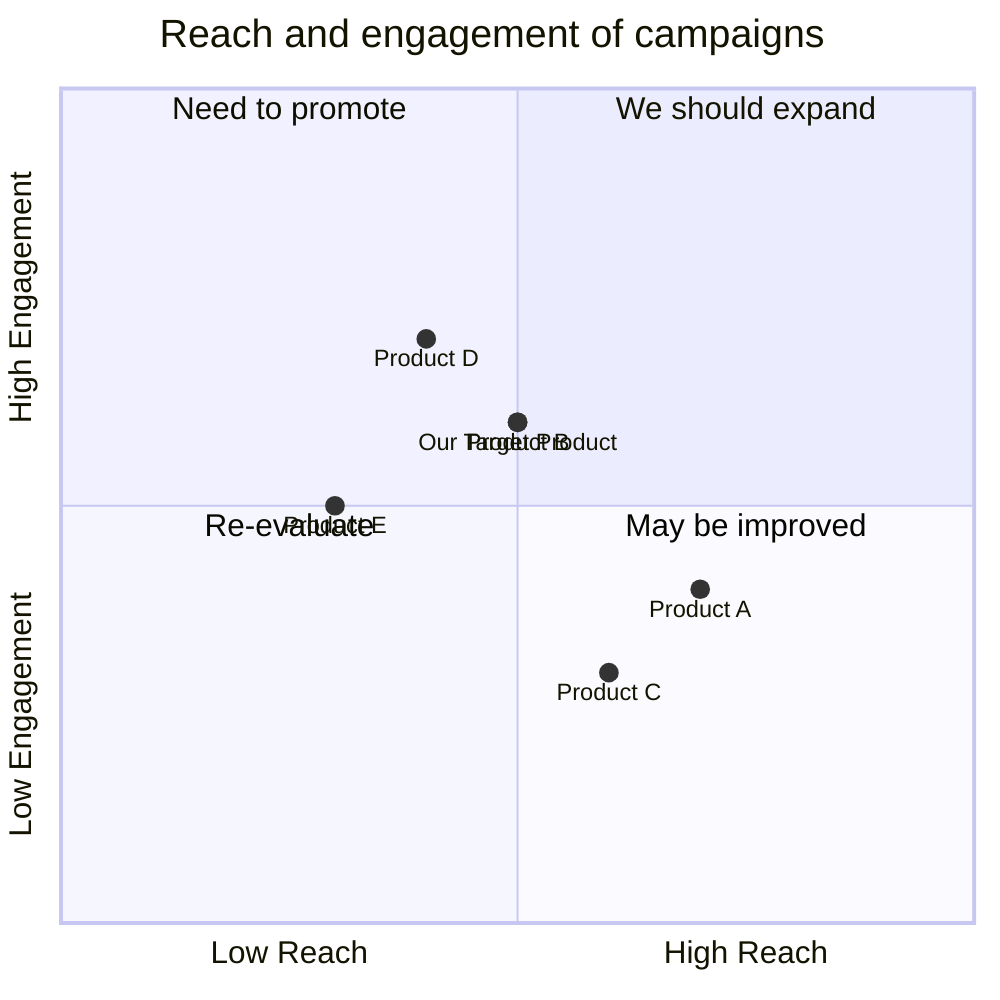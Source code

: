 quadrantChart
    title Reach and engagement of campaigns
    x-axis Low Reach --> High Reach
    y-axis Low Engagement --> High Engagement
    quadrant-1 We should expand
    quadrant-2 Need to promote
    quadrant-3 Re-evaluate
    quadrant-4 May be improved
    "Product A": [0.7, 0.4]
    "Product B": [0.5, 0.6]
    "Product C": [0.6, 0.3]
    "Product D": [0.4, 0.7]
    "Product E": [0.3, 0.5]
    "Our Target Product": [0.5, 0.6]